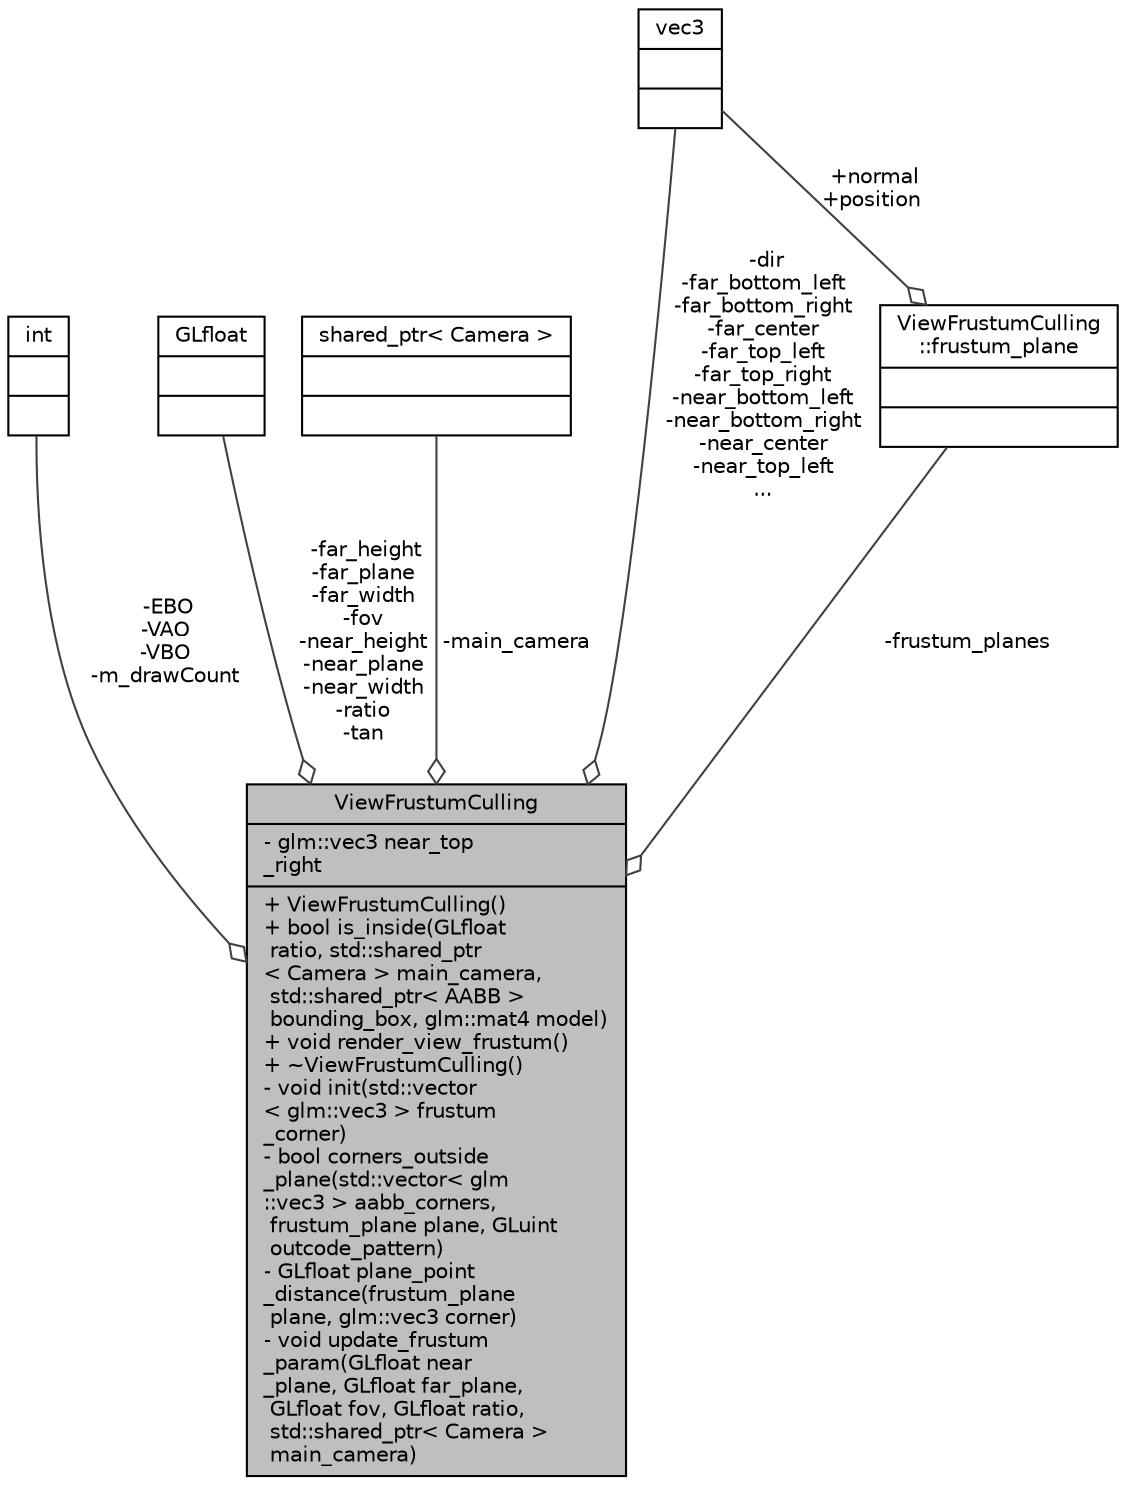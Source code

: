 digraph "ViewFrustumCulling"
{
 // INTERACTIVE_SVG=YES
 // LATEX_PDF_SIZE
  bgcolor="transparent";
  edge [fontname="Helvetica",fontsize="10",labelfontname="Helvetica",labelfontsize="10"];
  node [fontname="Helvetica",fontsize="10",shape=record];
  Node1 [label="{ViewFrustumCulling\n|- glm::vec3 near_top\l_right\l|+  ViewFrustumCulling()\l+ bool is_inside(GLfloat\l ratio, std::shared_ptr\l\< Camera \> main_camera,\l std::shared_ptr\< AABB \>\l bounding_box, glm::mat4 model)\l+ void render_view_frustum()\l+  ~ViewFrustumCulling()\l- void init(std::vector\l\< glm::vec3 \> frustum\l_corner)\l- bool corners_outside\l_plane(std::vector\< glm\l::vec3 \> aabb_corners,\l frustum_plane plane, GLuint\l outcode_pattern)\l- GLfloat plane_point\l_distance(frustum_plane\l plane, glm::vec3 corner)\l- void update_frustum\l_param(GLfloat near\l_plane, GLfloat far_plane,\l GLfloat fov, GLfloat ratio,\l std::shared_ptr\< Camera \>\l main_camera)\l}",height=0.2,width=0.4,color="black", fillcolor="grey75", style="filled", fontcolor="black",tooltip=" "];
  Node2 -> Node1 [color="grey25",fontsize="10",style="solid",label=" -EBO\n-VAO\n-VBO\n-m_drawCount" ,arrowhead="odiamond",fontname="Helvetica"];
  Node2 [label="{int\n||}",height=0.2,width=0.4,color="black",tooltip=" "];
  Node3 -> Node1 [color="grey25",fontsize="10",style="solid",label=" -far_height\n-far_plane\n-far_width\n-fov\n-near_height\n-near_plane\n-near_width\n-ratio\n-tan" ,arrowhead="odiamond",fontname="Helvetica"];
  Node3 [label="{GLfloat\n||}",height=0.2,width=0.4,color="black",tooltip=" "];
  Node4 -> Node1 [color="grey25",fontsize="10",style="solid",label=" -main_camera" ,arrowhead="odiamond",fontname="Helvetica"];
  Node4 [label="{shared_ptr\< Camera \>\n||}",height=0.2,width=0.4,color="black",tooltip=" "];
  Node5 -> Node1 [color="grey25",fontsize="10",style="solid",label=" -dir\n-far_bottom_left\n-far_bottom_right\n-far_center\n-far_top_left\n-far_top_right\n-near_bottom_left\n-near_bottom_right\n-near_center\n-near_top_left\n..." ,arrowhead="odiamond",fontname="Helvetica"];
  Node5 [label="{vec3\n||}",height=0.2,width=0.4,color="black",tooltip=" "];
  Node6 -> Node1 [color="grey25",fontsize="10",style="solid",label=" -frustum_planes" ,arrowhead="odiamond",fontname="Helvetica"];
  Node6 [label="{ViewFrustumCulling\l::frustum_plane\n||}",height=0.2,width=0.4,color="black",URL="$d1/d35/struct_view_frustum_culling_1_1frustum__plane.html",tooltip=" "];
  Node5 -> Node6 [color="grey25",fontsize="10",style="solid",label=" +normal\n+position" ,arrowhead="odiamond",fontname="Helvetica"];
}
